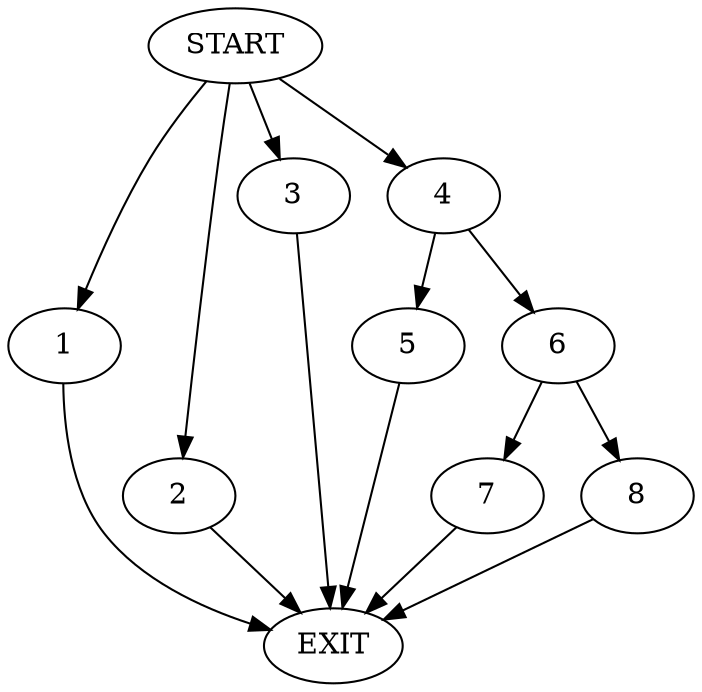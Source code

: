digraph {
0 [label="START"]
9 [label="EXIT"]
0 -> 1
1 -> 9
0 -> 2
2 -> 9
0 -> 3
3 -> 9
0 -> 4
4 -> 5
4 -> 6
5 -> 9
6 -> 7
6 -> 8
7 -> 9
8 -> 9
}
